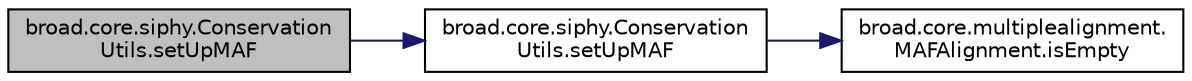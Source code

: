 digraph "broad.core.siphy.ConservationUtils.setUpMAF"
{
  edge [fontname="Helvetica",fontsize="10",labelfontname="Helvetica",labelfontsize="10"];
  node [fontname="Helvetica",fontsize="10",shape=record];
  rankdir="LR";
  Node1 [label="broad.core.siphy.Conservation\lUtils.setUpMAF",height=0.2,width=0.4,color="black", fillcolor="grey75", style="filled" fontcolor="black"];
  Node1 -> Node2 [color="midnightblue",fontsize="10",style="solid"];
  Node2 [label="broad.core.siphy.Conservation\lUtils.setUpMAF",height=0.2,width=0.4,color="black", fillcolor="white", style="filled",URL="$classbroad_1_1core_1_1siphy_1_1_conservation_utils.html#ae322901c948bd97e564e120f7f98046c"];
  Node2 -> Node3 [color="midnightblue",fontsize="10",style="solid"];
  Node3 [label="broad.core.multiplealignment.\lMAFAlignment.isEmpty",height=0.2,width=0.4,color="black", fillcolor="white", style="filled",URL="$classbroad_1_1core_1_1multiplealignment_1_1_m_a_f_alignment.html#ac9afcd9e472b40be045969b06ae38ab6"];
}
